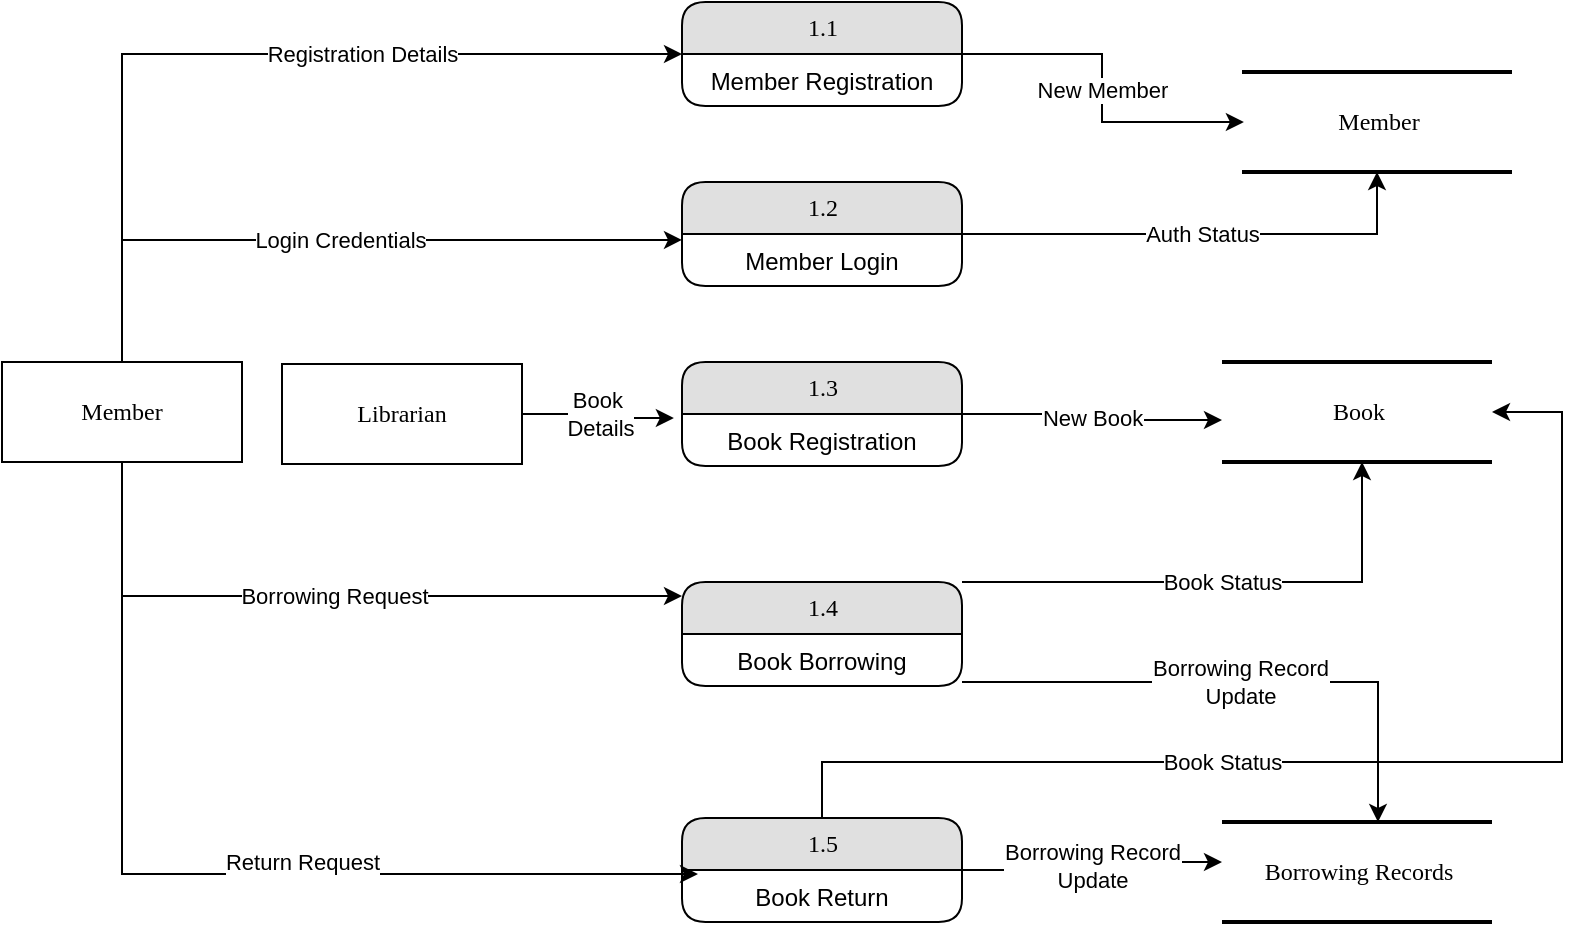 <mxfile version="24.7.6">
  <diagram name="Page-1" id="52a04d89-c75d-2922-d76d-85b35f80e030">
    <mxGraphModel dx="1011" dy="1126" grid="1" gridSize="10" guides="1" tooltips="1" connect="1" arrows="1" fold="1" page="1" pageScale="1" pageWidth="1100" pageHeight="850" background="none" math="0" shadow="0">
      <root>
        <mxCell id="0" />
        <mxCell id="1" parent="0" />
        <mxCell id="innEtodZLq5B_fBlZ6to-5" value="Registration Details" style="edgeStyle=orthogonalEdgeStyle;rounded=0;orthogonalLoop=1;jettySize=auto;html=1;entryX=0;entryY=0.5;entryDx=0;entryDy=0;" edge="1" parent="1" source="innEtodZLq5B_fBlZ6to-1" target="innEtodZLq5B_fBlZ6to-2">
          <mxGeometry x="0.263" relative="1" as="geometry">
            <Array as="points">
              <mxPoint x="130" y="416" />
            </Array>
            <mxPoint as="offset" />
          </mxGeometry>
        </mxCell>
        <mxCell id="innEtodZLq5B_fBlZ6to-1" value="Member" style="whiteSpace=wrap;html=1;rounded=0;shadow=0;comic=0;labelBackgroundColor=none;strokeWidth=1;fontFamily=Verdana;fontSize=12;align=center;" vertex="1" parent="1">
          <mxGeometry x="70" y="570" width="120" height="50" as="geometry" />
        </mxCell>
        <mxCell id="innEtodZLq5B_fBlZ6to-2" value="1.1" style="swimlane;html=1;fontStyle=0;childLayout=stackLayout;horizontal=1;startSize=26;fillColor=#e0e0e0;horizontalStack=0;resizeParent=1;resizeLast=0;collapsible=1;marginBottom=0;swimlaneFillColor=#ffffff;align=center;rounded=1;shadow=0;comic=0;labelBackgroundColor=none;strokeWidth=1;fontFamily=Verdana;fontSize=12" vertex="1" parent="1">
          <mxGeometry x="410" y="390" width="140" height="52" as="geometry" />
        </mxCell>
        <mxCell id="innEtodZLq5B_fBlZ6to-3" value="Member Registration" style="text;html=1;strokeColor=none;fillColor=none;spacingLeft=4;spacingRight=4;whiteSpace=wrap;overflow=hidden;rotatable=0;points=[[0,0.5],[1,0.5]];portConstraint=eastwest;align=center;" vertex="1" parent="innEtodZLq5B_fBlZ6to-2">
          <mxGeometry y="26" width="140" height="26" as="geometry" />
        </mxCell>
        <mxCell id="innEtodZLq5B_fBlZ6to-4" value="Member" style="html=1;rounded=0;shadow=0;comic=0;labelBackgroundColor=none;strokeWidth=2;fontFamily=Verdana;fontSize=12;align=center;shape=mxgraph.ios7ui.horLines;" vertex="1" parent="1">
          <mxGeometry x="690" y="425" width="135" height="50" as="geometry" />
        </mxCell>
        <mxCell id="innEtodZLq5B_fBlZ6to-6" value="New Member" style="edgeStyle=orthogonalEdgeStyle;rounded=0;orthogonalLoop=1;jettySize=auto;html=1;entryX=0.007;entryY=0.5;entryDx=0;entryDy=0;entryPerimeter=0;" edge="1" parent="1" source="innEtodZLq5B_fBlZ6to-2" target="innEtodZLq5B_fBlZ6to-4">
          <mxGeometry relative="1" as="geometry" />
        </mxCell>
        <mxCell id="innEtodZLq5B_fBlZ6to-10" value="Auth Status" style="edgeStyle=orthogonalEdgeStyle;rounded=0;orthogonalLoop=1;jettySize=auto;html=1;" edge="1" parent="1" source="innEtodZLq5B_fBlZ6to-7" target="innEtodZLq5B_fBlZ6to-4">
          <mxGeometry relative="1" as="geometry" />
        </mxCell>
        <mxCell id="innEtodZLq5B_fBlZ6to-7" value="1.2" style="swimlane;html=1;fontStyle=0;childLayout=stackLayout;horizontal=1;startSize=26;fillColor=#e0e0e0;horizontalStack=0;resizeParent=1;resizeLast=0;collapsible=1;marginBottom=0;swimlaneFillColor=#ffffff;align=center;rounded=1;shadow=0;comic=0;labelBackgroundColor=none;strokeWidth=1;fontFamily=Verdana;fontSize=12" vertex="1" parent="1">
          <mxGeometry x="410" y="480" width="140" height="52" as="geometry" />
        </mxCell>
        <mxCell id="innEtodZLq5B_fBlZ6to-8" value="Member Login" style="text;html=1;strokeColor=none;fillColor=none;spacingLeft=4;spacingRight=4;whiteSpace=wrap;overflow=hidden;rotatable=0;points=[[0,0.5],[1,0.5]];portConstraint=eastwest;align=center;" vertex="1" parent="innEtodZLq5B_fBlZ6to-7">
          <mxGeometry y="26" width="140" height="26" as="geometry" />
        </mxCell>
        <mxCell id="innEtodZLq5B_fBlZ6to-9" value="Login Credentials" style="edgeStyle=orthogonalEdgeStyle;rounded=0;orthogonalLoop=1;jettySize=auto;html=1;entryX=0;entryY=0.115;entryDx=0;entryDy=0;entryPerimeter=0;" edge="1" parent="1" source="innEtodZLq5B_fBlZ6to-1" target="innEtodZLq5B_fBlZ6to-8">
          <mxGeometry relative="1" as="geometry" />
        </mxCell>
        <mxCell id="innEtodZLq5B_fBlZ6to-11" value="1.3" style="swimlane;html=1;fontStyle=0;childLayout=stackLayout;horizontal=1;startSize=26;fillColor=#e0e0e0;horizontalStack=0;resizeParent=1;resizeLast=0;collapsible=1;marginBottom=0;swimlaneFillColor=#ffffff;align=center;rounded=1;shadow=0;comic=0;labelBackgroundColor=none;strokeWidth=1;fontFamily=Verdana;fontSize=12" vertex="1" parent="1">
          <mxGeometry x="410" y="570" width="140" height="52" as="geometry" />
        </mxCell>
        <mxCell id="innEtodZLq5B_fBlZ6to-12" value="Book Registration" style="text;html=1;strokeColor=none;fillColor=none;spacingLeft=4;spacingRight=4;whiteSpace=wrap;overflow=hidden;rotatable=0;points=[[0,0.5],[1,0.5]];portConstraint=eastwest;align=center;" vertex="1" parent="innEtodZLq5B_fBlZ6to-11">
          <mxGeometry y="26" width="140" height="26" as="geometry" />
        </mxCell>
        <mxCell id="innEtodZLq5B_fBlZ6to-13" value="Librarian" style="whiteSpace=wrap;html=1;rounded=0;shadow=0;comic=0;labelBackgroundColor=none;strokeWidth=1;fontFamily=Verdana;fontSize=12;align=center;" vertex="1" parent="1">
          <mxGeometry x="210" y="571" width="120" height="50" as="geometry" />
        </mxCell>
        <mxCell id="innEtodZLq5B_fBlZ6to-14" value="Book&amp;nbsp;&lt;div&gt;Details&lt;/div&gt;" style="edgeStyle=orthogonalEdgeStyle;rounded=0;orthogonalLoop=1;jettySize=auto;html=1;entryX=-0.029;entryY=0.077;entryDx=0;entryDy=0;entryPerimeter=0;" edge="1" parent="1" source="innEtodZLq5B_fBlZ6to-13" target="innEtodZLq5B_fBlZ6to-12">
          <mxGeometry relative="1" as="geometry" />
        </mxCell>
        <mxCell id="innEtodZLq5B_fBlZ6to-15" value="Book" style="html=1;rounded=0;shadow=0;comic=0;labelBackgroundColor=none;strokeWidth=2;fontFamily=Verdana;fontSize=12;align=center;shape=mxgraph.ios7ui.horLines;" vertex="1" parent="1">
          <mxGeometry x="680" y="570" width="135" height="50" as="geometry" />
        </mxCell>
        <mxCell id="innEtodZLq5B_fBlZ6to-16" value="New Book" style="edgeStyle=orthogonalEdgeStyle;rounded=0;orthogonalLoop=1;jettySize=auto;html=1;entryX=0;entryY=0.58;entryDx=0;entryDy=0;entryPerimeter=0;exitX=1;exitY=0.5;exitDx=0;exitDy=0;" edge="1" parent="1" source="innEtodZLq5B_fBlZ6to-11" target="innEtodZLq5B_fBlZ6to-15">
          <mxGeometry relative="1" as="geometry" />
        </mxCell>
        <mxCell id="innEtodZLq5B_fBlZ6to-23" value="Borrowing Record&lt;div&gt;Update&lt;/div&gt;" style="edgeStyle=orthogonalEdgeStyle;rounded=0;orthogonalLoop=1;jettySize=auto;html=1;" edge="1" parent="1" source="innEtodZLq5B_fBlZ6to-18" target="innEtodZLq5B_fBlZ6to-22">
          <mxGeometry relative="1" as="geometry">
            <Array as="points">
              <mxPoint x="758" y="730" />
            </Array>
          </mxGeometry>
        </mxCell>
        <mxCell id="innEtodZLq5B_fBlZ6to-24" value="Book Status" style="edgeStyle=orthogonalEdgeStyle;rounded=0;orthogonalLoop=1;jettySize=auto;html=1;" edge="1" parent="1" source="innEtodZLq5B_fBlZ6to-18" target="innEtodZLq5B_fBlZ6to-15">
          <mxGeometry relative="1" as="geometry">
            <Array as="points">
              <mxPoint x="750" y="680" />
            </Array>
          </mxGeometry>
        </mxCell>
        <mxCell id="innEtodZLq5B_fBlZ6to-18" value="1.4" style="swimlane;html=1;fontStyle=0;childLayout=stackLayout;horizontal=1;startSize=26;fillColor=#e0e0e0;horizontalStack=0;resizeParent=1;resizeLast=0;collapsible=1;marginBottom=0;swimlaneFillColor=#ffffff;align=center;rounded=1;shadow=0;comic=0;labelBackgroundColor=none;strokeWidth=1;fontFamily=Verdana;fontSize=12" vertex="1" parent="1">
          <mxGeometry x="410" y="680" width="140" height="52" as="geometry" />
        </mxCell>
        <mxCell id="innEtodZLq5B_fBlZ6to-19" value="Book Borrowing" style="text;html=1;strokeColor=none;fillColor=none;spacingLeft=4;spacingRight=4;whiteSpace=wrap;overflow=hidden;rotatable=0;points=[[0,0.5],[1,0.5]];portConstraint=eastwest;align=center;" vertex="1" parent="innEtodZLq5B_fBlZ6to-18">
          <mxGeometry y="26" width="140" height="26" as="geometry" />
        </mxCell>
        <mxCell id="innEtodZLq5B_fBlZ6to-21" value="Borrowing Request" style="edgeStyle=orthogonalEdgeStyle;rounded=0;orthogonalLoop=1;jettySize=auto;html=1;entryX=0;entryY=0.135;entryDx=0;entryDy=0;entryPerimeter=0;" edge="1" parent="1" source="innEtodZLq5B_fBlZ6to-1" target="innEtodZLq5B_fBlZ6to-18">
          <mxGeometry relative="1" as="geometry">
            <Array as="points">
              <mxPoint x="130" y="687" />
            </Array>
          </mxGeometry>
        </mxCell>
        <mxCell id="innEtodZLq5B_fBlZ6to-22" value="Borrowing Records" style="html=1;rounded=0;shadow=0;comic=0;labelBackgroundColor=none;strokeWidth=2;fontFamily=Verdana;fontSize=12;align=center;shape=mxgraph.ios7ui.horLines;" vertex="1" parent="1">
          <mxGeometry x="680" y="800" width="135" height="50" as="geometry" />
        </mxCell>
        <mxCell id="innEtodZLq5B_fBlZ6to-29" value="Book Status" style="edgeStyle=orthogonalEdgeStyle;rounded=0;orthogonalLoop=1;jettySize=auto;html=1;exitX=1;exitY=0.25;exitDx=0;exitDy=0;" edge="1" parent="1" source="innEtodZLq5B_fBlZ6to-25" target="innEtodZLq5B_fBlZ6to-15">
          <mxGeometry x="-0.1" relative="1" as="geometry">
            <Array as="points">
              <mxPoint x="480" y="811" />
              <mxPoint x="480" y="770" />
              <mxPoint x="850" y="770" />
              <mxPoint x="850" y="595" />
            </Array>
            <mxPoint as="offset" />
          </mxGeometry>
        </mxCell>
        <mxCell id="innEtodZLq5B_fBlZ6to-25" value="1.5" style="swimlane;html=1;fontStyle=0;childLayout=stackLayout;horizontal=1;startSize=26;fillColor=#e0e0e0;horizontalStack=0;resizeParent=1;resizeLast=0;collapsible=1;marginBottom=0;swimlaneFillColor=#ffffff;align=center;rounded=1;shadow=0;comic=0;labelBackgroundColor=none;strokeWidth=1;fontFamily=Verdana;fontSize=12" vertex="1" parent="1">
          <mxGeometry x="410" y="798" width="140" height="52" as="geometry" />
        </mxCell>
        <mxCell id="innEtodZLq5B_fBlZ6to-26" value="Book Return" style="text;html=1;strokeColor=none;fillColor=none;spacingLeft=4;spacingRight=4;whiteSpace=wrap;overflow=hidden;rotatable=0;points=[[0,0.5],[1,0.5]];portConstraint=eastwest;align=center;" vertex="1" parent="innEtodZLq5B_fBlZ6to-25">
          <mxGeometry y="26" width="140" height="26" as="geometry" />
        </mxCell>
        <mxCell id="innEtodZLq5B_fBlZ6to-27" value="Return Request" style="edgeStyle=orthogonalEdgeStyle;rounded=0;orthogonalLoop=1;jettySize=auto;html=1;entryX=0.057;entryY=0.077;entryDx=0;entryDy=0;entryPerimeter=0;" edge="1" parent="1" source="innEtodZLq5B_fBlZ6to-1" target="innEtodZLq5B_fBlZ6to-26">
          <mxGeometry x="0.198" y="6" relative="1" as="geometry">
            <mxPoint as="offset" />
          </mxGeometry>
        </mxCell>
        <mxCell id="innEtodZLq5B_fBlZ6to-28" value="Borrowing Record&lt;div&gt;Update&lt;/div&gt;" style="edgeStyle=orthogonalEdgeStyle;rounded=0;orthogonalLoop=1;jettySize=auto;html=1;exitX=1;exitY=0;exitDx=0;exitDy=0;exitPerimeter=0;" edge="1" parent="1" source="innEtodZLq5B_fBlZ6to-26" target="innEtodZLq5B_fBlZ6to-22">
          <mxGeometry relative="1" as="geometry">
            <Array as="points">
              <mxPoint x="615" y="824" />
              <mxPoint x="615" y="820" />
            </Array>
          </mxGeometry>
        </mxCell>
      </root>
    </mxGraphModel>
  </diagram>
</mxfile>
